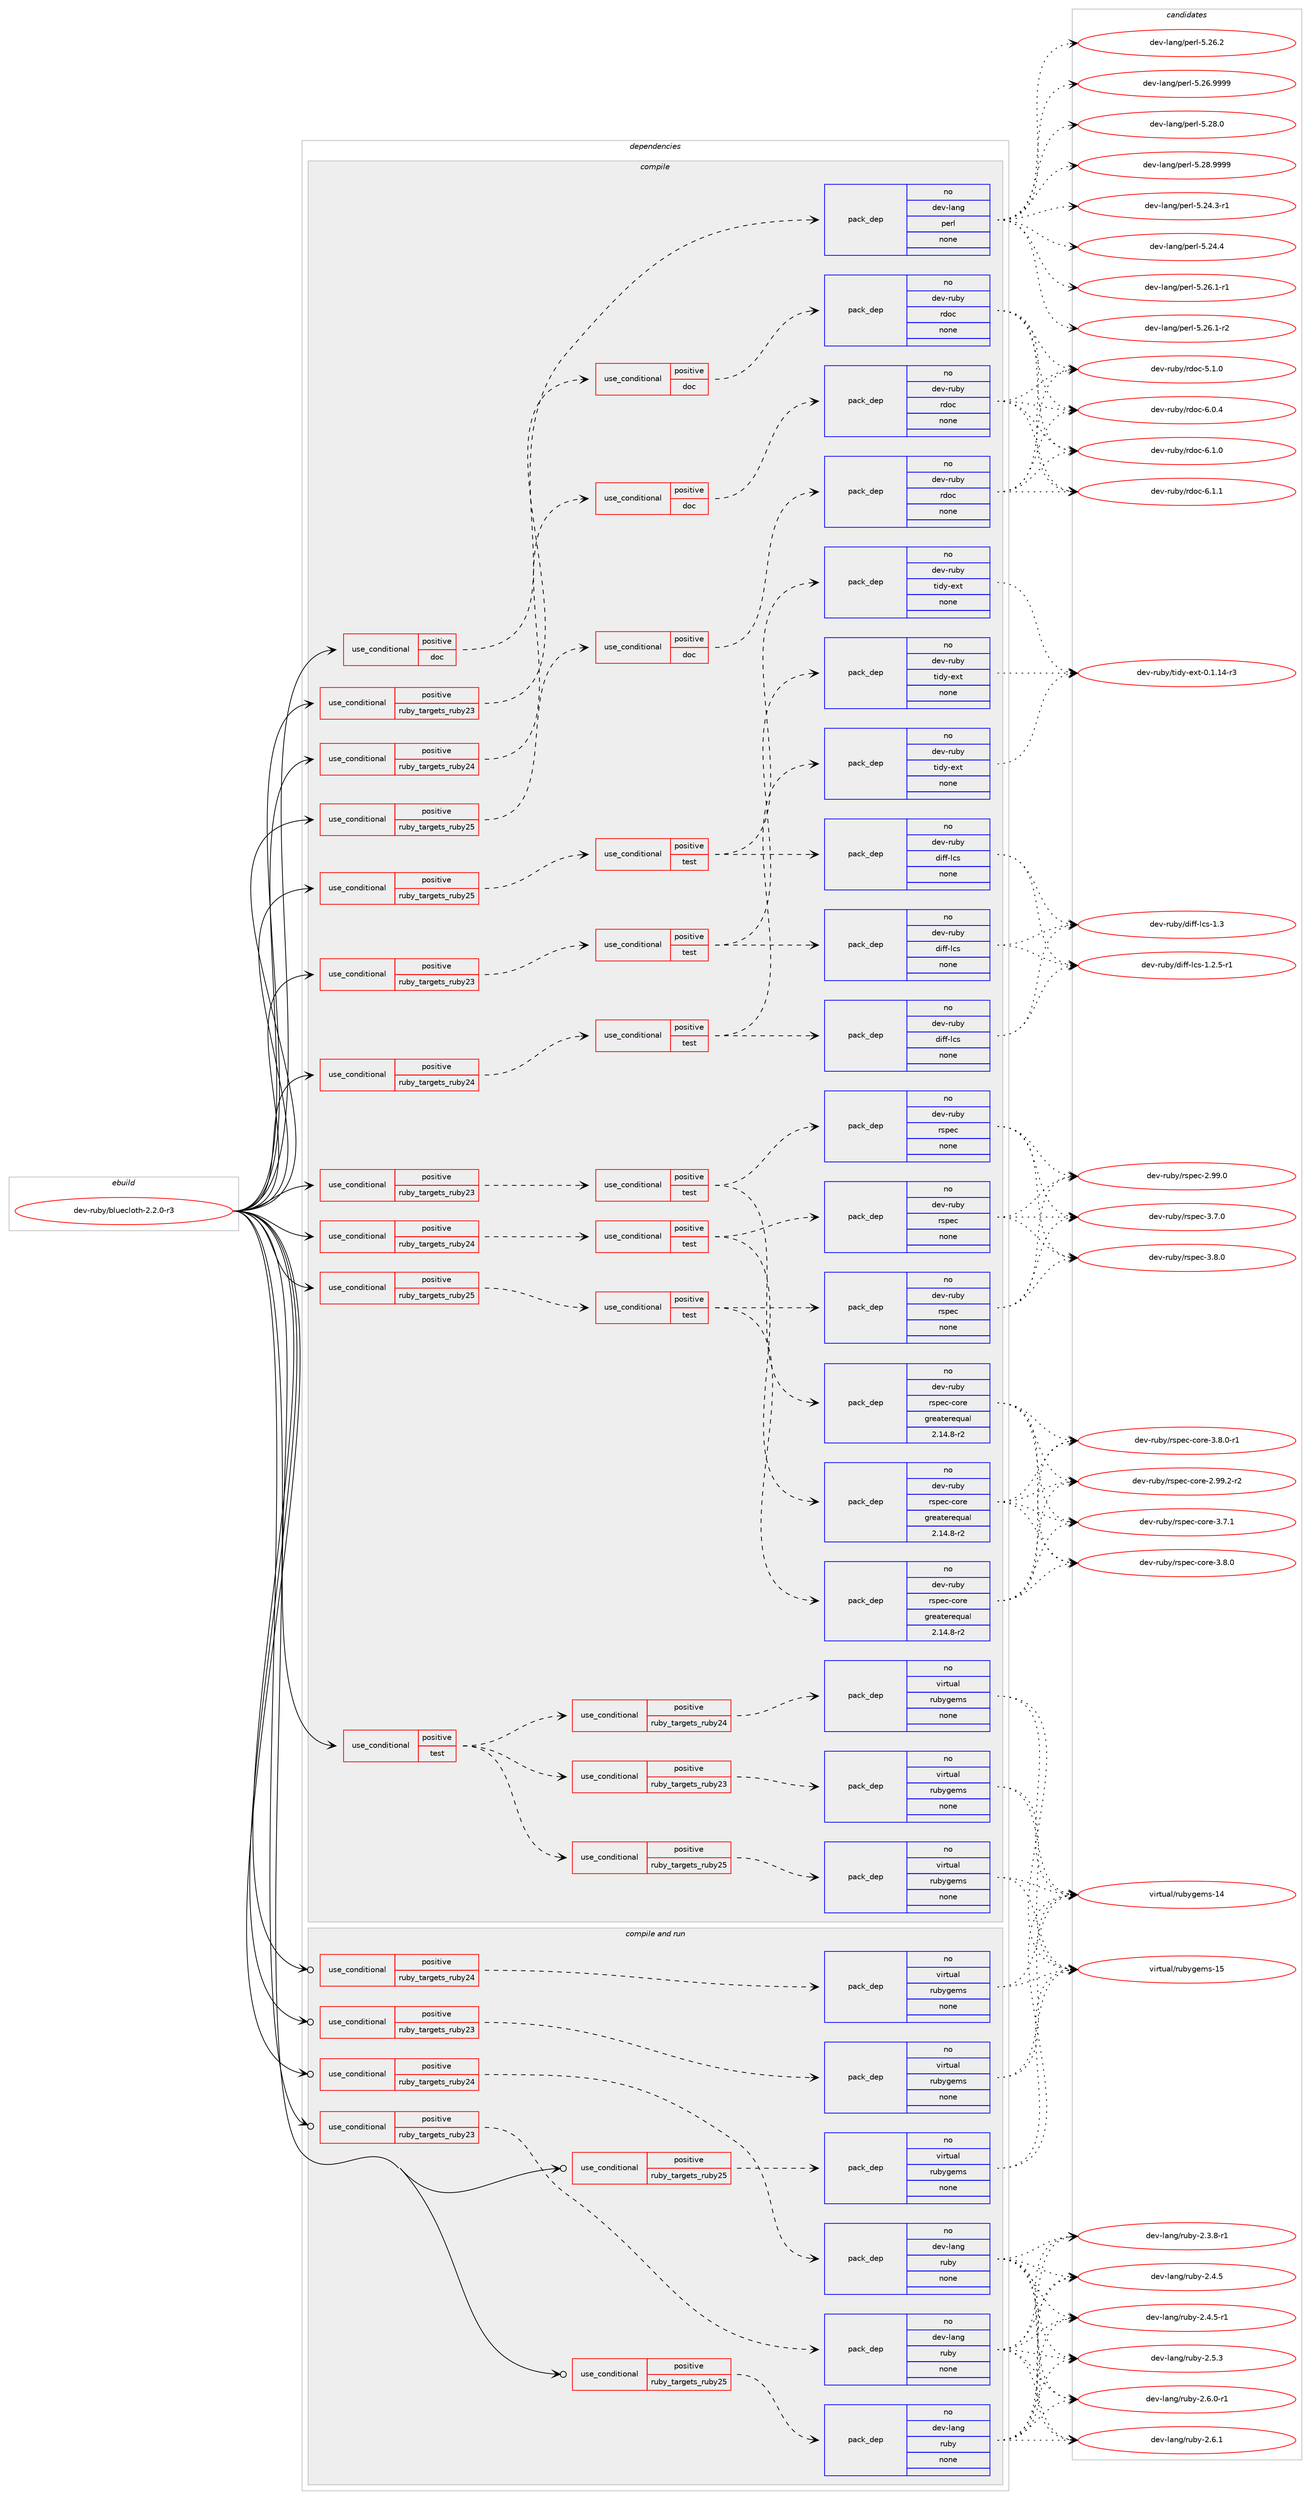 digraph prolog {

# *************
# Graph options
# *************

newrank=true;
concentrate=true;
compound=true;
graph [rankdir=LR,fontname=Helvetica,fontsize=10,ranksep=1.5];#, ranksep=2.5, nodesep=0.2];
edge  [arrowhead=vee];
node  [fontname=Helvetica,fontsize=10];

# **********
# The ebuild
# **********

subgraph cluster_leftcol {
color=gray;
rank=same;
label=<<i>ebuild</i>>;
id [label="dev-ruby/bluecloth-2.2.0-r3", color=red, width=4, href="../dev-ruby/bluecloth-2.2.0-r3.svg"];
}

# ****************
# The dependencies
# ****************

subgraph cluster_midcol {
color=gray;
label=<<i>dependencies</i>>;
subgraph cluster_compile {
fillcolor="#eeeeee";
style=filled;
label=<<i>compile</i>>;
subgraph cond395049 {
dependency1484115 [label=<<TABLE BORDER="0" CELLBORDER="1" CELLSPACING="0" CELLPADDING="4"><TR><TD ROWSPAN="3" CELLPADDING="10">use_conditional</TD></TR><TR><TD>positive</TD></TR><TR><TD>doc</TD></TR></TABLE>>, shape=none, color=red];
subgraph pack1065634 {
dependency1484116 [label=<<TABLE BORDER="0" CELLBORDER="1" CELLSPACING="0" CELLPADDING="4" WIDTH="220"><TR><TD ROWSPAN="6" CELLPADDING="30">pack_dep</TD></TR><TR><TD WIDTH="110">no</TD></TR><TR><TD>dev-lang</TD></TR><TR><TD>perl</TD></TR><TR><TD>none</TD></TR><TR><TD></TD></TR></TABLE>>, shape=none, color=blue];
}
dependency1484115:e -> dependency1484116:w [weight=20,style="dashed",arrowhead="vee"];
}
id:e -> dependency1484115:w [weight=20,style="solid",arrowhead="vee"];
subgraph cond395050 {
dependency1484117 [label=<<TABLE BORDER="0" CELLBORDER="1" CELLSPACING="0" CELLPADDING="4"><TR><TD ROWSPAN="3" CELLPADDING="10">use_conditional</TD></TR><TR><TD>positive</TD></TR><TR><TD>ruby_targets_ruby23</TD></TR></TABLE>>, shape=none, color=red];
subgraph cond395051 {
dependency1484118 [label=<<TABLE BORDER="0" CELLBORDER="1" CELLSPACING="0" CELLPADDING="4"><TR><TD ROWSPAN="3" CELLPADDING="10">use_conditional</TD></TR><TR><TD>positive</TD></TR><TR><TD>doc</TD></TR></TABLE>>, shape=none, color=red];
subgraph pack1065635 {
dependency1484119 [label=<<TABLE BORDER="0" CELLBORDER="1" CELLSPACING="0" CELLPADDING="4" WIDTH="220"><TR><TD ROWSPAN="6" CELLPADDING="30">pack_dep</TD></TR><TR><TD WIDTH="110">no</TD></TR><TR><TD>dev-ruby</TD></TR><TR><TD>rdoc</TD></TR><TR><TD>none</TD></TR><TR><TD></TD></TR></TABLE>>, shape=none, color=blue];
}
dependency1484118:e -> dependency1484119:w [weight=20,style="dashed",arrowhead="vee"];
}
dependency1484117:e -> dependency1484118:w [weight=20,style="dashed",arrowhead="vee"];
}
id:e -> dependency1484117:w [weight=20,style="solid",arrowhead="vee"];
subgraph cond395052 {
dependency1484120 [label=<<TABLE BORDER="0" CELLBORDER="1" CELLSPACING="0" CELLPADDING="4"><TR><TD ROWSPAN="3" CELLPADDING="10">use_conditional</TD></TR><TR><TD>positive</TD></TR><TR><TD>ruby_targets_ruby23</TD></TR></TABLE>>, shape=none, color=red];
subgraph cond395053 {
dependency1484121 [label=<<TABLE BORDER="0" CELLBORDER="1" CELLSPACING="0" CELLPADDING="4"><TR><TD ROWSPAN="3" CELLPADDING="10">use_conditional</TD></TR><TR><TD>positive</TD></TR><TR><TD>test</TD></TR></TABLE>>, shape=none, color=red];
subgraph pack1065636 {
dependency1484122 [label=<<TABLE BORDER="0" CELLBORDER="1" CELLSPACING="0" CELLPADDING="4" WIDTH="220"><TR><TD ROWSPAN="6" CELLPADDING="30">pack_dep</TD></TR><TR><TD WIDTH="110">no</TD></TR><TR><TD>dev-ruby</TD></TR><TR><TD>diff-lcs</TD></TR><TR><TD>none</TD></TR><TR><TD></TD></TR></TABLE>>, shape=none, color=blue];
}
dependency1484121:e -> dependency1484122:w [weight=20,style="dashed",arrowhead="vee"];
subgraph pack1065637 {
dependency1484123 [label=<<TABLE BORDER="0" CELLBORDER="1" CELLSPACING="0" CELLPADDING="4" WIDTH="220"><TR><TD ROWSPAN="6" CELLPADDING="30">pack_dep</TD></TR><TR><TD WIDTH="110">no</TD></TR><TR><TD>dev-ruby</TD></TR><TR><TD>tidy-ext</TD></TR><TR><TD>none</TD></TR><TR><TD></TD></TR></TABLE>>, shape=none, color=blue];
}
dependency1484121:e -> dependency1484123:w [weight=20,style="dashed",arrowhead="vee"];
}
dependency1484120:e -> dependency1484121:w [weight=20,style="dashed",arrowhead="vee"];
}
id:e -> dependency1484120:w [weight=20,style="solid",arrowhead="vee"];
subgraph cond395054 {
dependency1484124 [label=<<TABLE BORDER="0" CELLBORDER="1" CELLSPACING="0" CELLPADDING="4"><TR><TD ROWSPAN="3" CELLPADDING="10">use_conditional</TD></TR><TR><TD>positive</TD></TR><TR><TD>ruby_targets_ruby23</TD></TR></TABLE>>, shape=none, color=red];
subgraph cond395055 {
dependency1484125 [label=<<TABLE BORDER="0" CELLBORDER="1" CELLSPACING="0" CELLPADDING="4"><TR><TD ROWSPAN="3" CELLPADDING="10">use_conditional</TD></TR><TR><TD>positive</TD></TR><TR><TD>test</TD></TR></TABLE>>, shape=none, color=red];
subgraph pack1065638 {
dependency1484126 [label=<<TABLE BORDER="0" CELLBORDER="1" CELLSPACING="0" CELLPADDING="4" WIDTH="220"><TR><TD ROWSPAN="6" CELLPADDING="30">pack_dep</TD></TR><TR><TD WIDTH="110">no</TD></TR><TR><TD>dev-ruby</TD></TR><TR><TD>rspec</TD></TR><TR><TD>none</TD></TR><TR><TD></TD></TR></TABLE>>, shape=none, color=blue];
}
dependency1484125:e -> dependency1484126:w [weight=20,style="dashed",arrowhead="vee"];
subgraph pack1065639 {
dependency1484127 [label=<<TABLE BORDER="0" CELLBORDER="1" CELLSPACING="0" CELLPADDING="4" WIDTH="220"><TR><TD ROWSPAN="6" CELLPADDING="30">pack_dep</TD></TR><TR><TD WIDTH="110">no</TD></TR><TR><TD>dev-ruby</TD></TR><TR><TD>rspec-core</TD></TR><TR><TD>greaterequal</TD></TR><TR><TD>2.14.8-r2</TD></TR></TABLE>>, shape=none, color=blue];
}
dependency1484125:e -> dependency1484127:w [weight=20,style="dashed",arrowhead="vee"];
}
dependency1484124:e -> dependency1484125:w [weight=20,style="dashed",arrowhead="vee"];
}
id:e -> dependency1484124:w [weight=20,style="solid",arrowhead="vee"];
subgraph cond395056 {
dependency1484128 [label=<<TABLE BORDER="0" CELLBORDER="1" CELLSPACING="0" CELLPADDING="4"><TR><TD ROWSPAN="3" CELLPADDING="10">use_conditional</TD></TR><TR><TD>positive</TD></TR><TR><TD>ruby_targets_ruby24</TD></TR></TABLE>>, shape=none, color=red];
subgraph cond395057 {
dependency1484129 [label=<<TABLE BORDER="0" CELLBORDER="1" CELLSPACING="0" CELLPADDING="4"><TR><TD ROWSPAN="3" CELLPADDING="10">use_conditional</TD></TR><TR><TD>positive</TD></TR><TR><TD>doc</TD></TR></TABLE>>, shape=none, color=red];
subgraph pack1065640 {
dependency1484130 [label=<<TABLE BORDER="0" CELLBORDER="1" CELLSPACING="0" CELLPADDING="4" WIDTH="220"><TR><TD ROWSPAN="6" CELLPADDING="30">pack_dep</TD></TR><TR><TD WIDTH="110">no</TD></TR><TR><TD>dev-ruby</TD></TR><TR><TD>rdoc</TD></TR><TR><TD>none</TD></TR><TR><TD></TD></TR></TABLE>>, shape=none, color=blue];
}
dependency1484129:e -> dependency1484130:w [weight=20,style="dashed",arrowhead="vee"];
}
dependency1484128:e -> dependency1484129:w [weight=20,style="dashed",arrowhead="vee"];
}
id:e -> dependency1484128:w [weight=20,style="solid",arrowhead="vee"];
subgraph cond395058 {
dependency1484131 [label=<<TABLE BORDER="0" CELLBORDER="1" CELLSPACING="0" CELLPADDING="4"><TR><TD ROWSPAN="3" CELLPADDING="10">use_conditional</TD></TR><TR><TD>positive</TD></TR><TR><TD>ruby_targets_ruby24</TD></TR></TABLE>>, shape=none, color=red];
subgraph cond395059 {
dependency1484132 [label=<<TABLE BORDER="0" CELLBORDER="1" CELLSPACING="0" CELLPADDING="4"><TR><TD ROWSPAN="3" CELLPADDING="10">use_conditional</TD></TR><TR><TD>positive</TD></TR><TR><TD>test</TD></TR></TABLE>>, shape=none, color=red];
subgraph pack1065641 {
dependency1484133 [label=<<TABLE BORDER="0" CELLBORDER="1" CELLSPACING="0" CELLPADDING="4" WIDTH="220"><TR><TD ROWSPAN="6" CELLPADDING="30">pack_dep</TD></TR><TR><TD WIDTH="110">no</TD></TR><TR><TD>dev-ruby</TD></TR><TR><TD>diff-lcs</TD></TR><TR><TD>none</TD></TR><TR><TD></TD></TR></TABLE>>, shape=none, color=blue];
}
dependency1484132:e -> dependency1484133:w [weight=20,style="dashed",arrowhead="vee"];
subgraph pack1065642 {
dependency1484134 [label=<<TABLE BORDER="0" CELLBORDER="1" CELLSPACING="0" CELLPADDING="4" WIDTH="220"><TR><TD ROWSPAN="6" CELLPADDING="30">pack_dep</TD></TR><TR><TD WIDTH="110">no</TD></TR><TR><TD>dev-ruby</TD></TR><TR><TD>tidy-ext</TD></TR><TR><TD>none</TD></TR><TR><TD></TD></TR></TABLE>>, shape=none, color=blue];
}
dependency1484132:e -> dependency1484134:w [weight=20,style="dashed",arrowhead="vee"];
}
dependency1484131:e -> dependency1484132:w [weight=20,style="dashed",arrowhead="vee"];
}
id:e -> dependency1484131:w [weight=20,style="solid",arrowhead="vee"];
subgraph cond395060 {
dependency1484135 [label=<<TABLE BORDER="0" CELLBORDER="1" CELLSPACING="0" CELLPADDING="4"><TR><TD ROWSPAN="3" CELLPADDING="10">use_conditional</TD></TR><TR><TD>positive</TD></TR><TR><TD>ruby_targets_ruby24</TD></TR></TABLE>>, shape=none, color=red];
subgraph cond395061 {
dependency1484136 [label=<<TABLE BORDER="0" CELLBORDER="1" CELLSPACING="0" CELLPADDING="4"><TR><TD ROWSPAN="3" CELLPADDING="10">use_conditional</TD></TR><TR><TD>positive</TD></TR><TR><TD>test</TD></TR></TABLE>>, shape=none, color=red];
subgraph pack1065643 {
dependency1484137 [label=<<TABLE BORDER="0" CELLBORDER="1" CELLSPACING="0" CELLPADDING="4" WIDTH="220"><TR><TD ROWSPAN="6" CELLPADDING="30">pack_dep</TD></TR><TR><TD WIDTH="110">no</TD></TR><TR><TD>dev-ruby</TD></TR><TR><TD>rspec</TD></TR><TR><TD>none</TD></TR><TR><TD></TD></TR></TABLE>>, shape=none, color=blue];
}
dependency1484136:e -> dependency1484137:w [weight=20,style="dashed",arrowhead="vee"];
subgraph pack1065644 {
dependency1484138 [label=<<TABLE BORDER="0" CELLBORDER="1" CELLSPACING="0" CELLPADDING="4" WIDTH="220"><TR><TD ROWSPAN="6" CELLPADDING="30">pack_dep</TD></TR><TR><TD WIDTH="110">no</TD></TR><TR><TD>dev-ruby</TD></TR><TR><TD>rspec-core</TD></TR><TR><TD>greaterequal</TD></TR><TR><TD>2.14.8-r2</TD></TR></TABLE>>, shape=none, color=blue];
}
dependency1484136:e -> dependency1484138:w [weight=20,style="dashed",arrowhead="vee"];
}
dependency1484135:e -> dependency1484136:w [weight=20,style="dashed",arrowhead="vee"];
}
id:e -> dependency1484135:w [weight=20,style="solid",arrowhead="vee"];
subgraph cond395062 {
dependency1484139 [label=<<TABLE BORDER="0" CELLBORDER="1" CELLSPACING="0" CELLPADDING="4"><TR><TD ROWSPAN="3" CELLPADDING="10">use_conditional</TD></TR><TR><TD>positive</TD></TR><TR><TD>ruby_targets_ruby25</TD></TR></TABLE>>, shape=none, color=red];
subgraph cond395063 {
dependency1484140 [label=<<TABLE BORDER="0" CELLBORDER="1" CELLSPACING="0" CELLPADDING="4"><TR><TD ROWSPAN="3" CELLPADDING="10">use_conditional</TD></TR><TR><TD>positive</TD></TR><TR><TD>doc</TD></TR></TABLE>>, shape=none, color=red];
subgraph pack1065645 {
dependency1484141 [label=<<TABLE BORDER="0" CELLBORDER="1" CELLSPACING="0" CELLPADDING="4" WIDTH="220"><TR><TD ROWSPAN="6" CELLPADDING="30">pack_dep</TD></TR><TR><TD WIDTH="110">no</TD></TR><TR><TD>dev-ruby</TD></TR><TR><TD>rdoc</TD></TR><TR><TD>none</TD></TR><TR><TD></TD></TR></TABLE>>, shape=none, color=blue];
}
dependency1484140:e -> dependency1484141:w [weight=20,style="dashed",arrowhead="vee"];
}
dependency1484139:e -> dependency1484140:w [weight=20,style="dashed",arrowhead="vee"];
}
id:e -> dependency1484139:w [weight=20,style="solid",arrowhead="vee"];
subgraph cond395064 {
dependency1484142 [label=<<TABLE BORDER="0" CELLBORDER="1" CELLSPACING="0" CELLPADDING="4"><TR><TD ROWSPAN="3" CELLPADDING="10">use_conditional</TD></TR><TR><TD>positive</TD></TR><TR><TD>ruby_targets_ruby25</TD></TR></TABLE>>, shape=none, color=red];
subgraph cond395065 {
dependency1484143 [label=<<TABLE BORDER="0" CELLBORDER="1" CELLSPACING="0" CELLPADDING="4"><TR><TD ROWSPAN="3" CELLPADDING="10">use_conditional</TD></TR><TR><TD>positive</TD></TR><TR><TD>test</TD></TR></TABLE>>, shape=none, color=red];
subgraph pack1065646 {
dependency1484144 [label=<<TABLE BORDER="0" CELLBORDER="1" CELLSPACING="0" CELLPADDING="4" WIDTH="220"><TR><TD ROWSPAN="6" CELLPADDING="30">pack_dep</TD></TR><TR><TD WIDTH="110">no</TD></TR><TR><TD>dev-ruby</TD></TR><TR><TD>diff-lcs</TD></TR><TR><TD>none</TD></TR><TR><TD></TD></TR></TABLE>>, shape=none, color=blue];
}
dependency1484143:e -> dependency1484144:w [weight=20,style="dashed",arrowhead="vee"];
subgraph pack1065647 {
dependency1484145 [label=<<TABLE BORDER="0" CELLBORDER="1" CELLSPACING="0" CELLPADDING="4" WIDTH="220"><TR><TD ROWSPAN="6" CELLPADDING="30">pack_dep</TD></TR><TR><TD WIDTH="110">no</TD></TR><TR><TD>dev-ruby</TD></TR><TR><TD>tidy-ext</TD></TR><TR><TD>none</TD></TR><TR><TD></TD></TR></TABLE>>, shape=none, color=blue];
}
dependency1484143:e -> dependency1484145:w [weight=20,style="dashed",arrowhead="vee"];
}
dependency1484142:e -> dependency1484143:w [weight=20,style="dashed",arrowhead="vee"];
}
id:e -> dependency1484142:w [weight=20,style="solid",arrowhead="vee"];
subgraph cond395066 {
dependency1484146 [label=<<TABLE BORDER="0" CELLBORDER="1" CELLSPACING="0" CELLPADDING="4"><TR><TD ROWSPAN="3" CELLPADDING="10">use_conditional</TD></TR><TR><TD>positive</TD></TR><TR><TD>ruby_targets_ruby25</TD></TR></TABLE>>, shape=none, color=red];
subgraph cond395067 {
dependency1484147 [label=<<TABLE BORDER="0" CELLBORDER="1" CELLSPACING="0" CELLPADDING="4"><TR><TD ROWSPAN="3" CELLPADDING="10">use_conditional</TD></TR><TR><TD>positive</TD></TR><TR><TD>test</TD></TR></TABLE>>, shape=none, color=red];
subgraph pack1065648 {
dependency1484148 [label=<<TABLE BORDER="0" CELLBORDER="1" CELLSPACING="0" CELLPADDING="4" WIDTH="220"><TR><TD ROWSPAN="6" CELLPADDING="30">pack_dep</TD></TR><TR><TD WIDTH="110">no</TD></TR><TR><TD>dev-ruby</TD></TR><TR><TD>rspec</TD></TR><TR><TD>none</TD></TR><TR><TD></TD></TR></TABLE>>, shape=none, color=blue];
}
dependency1484147:e -> dependency1484148:w [weight=20,style="dashed",arrowhead="vee"];
subgraph pack1065649 {
dependency1484149 [label=<<TABLE BORDER="0" CELLBORDER="1" CELLSPACING="0" CELLPADDING="4" WIDTH="220"><TR><TD ROWSPAN="6" CELLPADDING="30">pack_dep</TD></TR><TR><TD WIDTH="110">no</TD></TR><TR><TD>dev-ruby</TD></TR><TR><TD>rspec-core</TD></TR><TR><TD>greaterequal</TD></TR><TR><TD>2.14.8-r2</TD></TR></TABLE>>, shape=none, color=blue];
}
dependency1484147:e -> dependency1484149:w [weight=20,style="dashed",arrowhead="vee"];
}
dependency1484146:e -> dependency1484147:w [weight=20,style="dashed",arrowhead="vee"];
}
id:e -> dependency1484146:w [weight=20,style="solid",arrowhead="vee"];
subgraph cond395068 {
dependency1484150 [label=<<TABLE BORDER="0" CELLBORDER="1" CELLSPACING="0" CELLPADDING="4"><TR><TD ROWSPAN="3" CELLPADDING="10">use_conditional</TD></TR><TR><TD>positive</TD></TR><TR><TD>test</TD></TR></TABLE>>, shape=none, color=red];
subgraph cond395069 {
dependency1484151 [label=<<TABLE BORDER="0" CELLBORDER="1" CELLSPACING="0" CELLPADDING="4"><TR><TD ROWSPAN="3" CELLPADDING="10">use_conditional</TD></TR><TR><TD>positive</TD></TR><TR><TD>ruby_targets_ruby23</TD></TR></TABLE>>, shape=none, color=red];
subgraph pack1065650 {
dependency1484152 [label=<<TABLE BORDER="0" CELLBORDER="1" CELLSPACING="0" CELLPADDING="4" WIDTH="220"><TR><TD ROWSPAN="6" CELLPADDING="30">pack_dep</TD></TR><TR><TD WIDTH="110">no</TD></TR><TR><TD>virtual</TD></TR><TR><TD>rubygems</TD></TR><TR><TD>none</TD></TR><TR><TD></TD></TR></TABLE>>, shape=none, color=blue];
}
dependency1484151:e -> dependency1484152:w [weight=20,style="dashed",arrowhead="vee"];
}
dependency1484150:e -> dependency1484151:w [weight=20,style="dashed",arrowhead="vee"];
subgraph cond395070 {
dependency1484153 [label=<<TABLE BORDER="0" CELLBORDER="1" CELLSPACING="0" CELLPADDING="4"><TR><TD ROWSPAN="3" CELLPADDING="10">use_conditional</TD></TR><TR><TD>positive</TD></TR><TR><TD>ruby_targets_ruby24</TD></TR></TABLE>>, shape=none, color=red];
subgraph pack1065651 {
dependency1484154 [label=<<TABLE BORDER="0" CELLBORDER="1" CELLSPACING="0" CELLPADDING="4" WIDTH="220"><TR><TD ROWSPAN="6" CELLPADDING="30">pack_dep</TD></TR><TR><TD WIDTH="110">no</TD></TR><TR><TD>virtual</TD></TR><TR><TD>rubygems</TD></TR><TR><TD>none</TD></TR><TR><TD></TD></TR></TABLE>>, shape=none, color=blue];
}
dependency1484153:e -> dependency1484154:w [weight=20,style="dashed",arrowhead="vee"];
}
dependency1484150:e -> dependency1484153:w [weight=20,style="dashed",arrowhead="vee"];
subgraph cond395071 {
dependency1484155 [label=<<TABLE BORDER="0" CELLBORDER="1" CELLSPACING="0" CELLPADDING="4"><TR><TD ROWSPAN="3" CELLPADDING="10">use_conditional</TD></TR><TR><TD>positive</TD></TR><TR><TD>ruby_targets_ruby25</TD></TR></TABLE>>, shape=none, color=red];
subgraph pack1065652 {
dependency1484156 [label=<<TABLE BORDER="0" CELLBORDER="1" CELLSPACING="0" CELLPADDING="4" WIDTH="220"><TR><TD ROWSPAN="6" CELLPADDING="30">pack_dep</TD></TR><TR><TD WIDTH="110">no</TD></TR><TR><TD>virtual</TD></TR><TR><TD>rubygems</TD></TR><TR><TD>none</TD></TR><TR><TD></TD></TR></TABLE>>, shape=none, color=blue];
}
dependency1484155:e -> dependency1484156:w [weight=20,style="dashed",arrowhead="vee"];
}
dependency1484150:e -> dependency1484155:w [weight=20,style="dashed",arrowhead="vee"];
}
id:e -> dependency1484150:w [weight=20,style="solid",arrowhead="vee"];
}
subgraph cluster_compileandrun {
fillcolor="#eeeeee";
style=filled;
label=<<i>compile and run</i>>;
subgraph cond395072 {
dependency1484157 [label=<<TABLE BORDER="0" CELLBORDER="1" CELLSPACING="0" CELLPADDING="4"><TR><TD ROWSPAN="3" CELLPADDING="10">use_conditional</TD></TR><TR><TD>positive</TD></TR><TR><TD>ruby_targets_ruby23</TD></TR></TABLE>>, shape=none, color=red];
subgraph pack1065653 {
dependency1484158 [label=<<TABLE BORDER="0" CELLBORDER="1" CELLSPACING="0" CELLPADDING="4" WIDTH="220"><TR><TD ROWSPAN="6" CELLPADDING="30">pack_dep</TD></TR><TR><TD WIDTH="110">no</TD></TR><TR><TD>dev-lang</TD></TR><TR><TD>ruby</TD></TR><TR><TD>none</TD></TR><TR><TD></TD></TR></TABLE>>, shape=none, color=blue];
}
dependency1484157:e -> dependency1484158:w [weight=20,style="dashed",arrowhead="vee"];
}
id:e -> dependency1484157:w [weight=20,style="solid",arrowhead="odotvee"];
subgraph cond395073 {
dependency1484159 [label=<<TABLE BORDER="0" CELLBORDER="1" CELLSPACING="0" CELLPADDING="4"><TR><TD ROWSPAN="3" CELLPADDING="10">use_conditional</TD></TR><TR><TD>positive</TD></TR><TR><TD>ruby_targets_ruby23</TD></TR></TABLE>>, shape=none, color=red];
subgraph pack1065654 {
dependency1484160 [label=<<TABLE BORDER="0" CELLBORDER="1" CELLSPACING="0" CELLPADDING="4" WIDTH="220"><TR><TD ROWSPAN="6" CELLPADDING="30">pack_dep</TD></TR><TR><TD WIDTH="110">no</TD></TR><TR><TD>virtual</TD></TR><TR><TD>rubygems</TD></TR><TR><TD>none</TD></TR><TR><TD></TD></TR></TABLE>>, shape=none, color=blue];
}
dependency1484159:e -> dependency1484160:w [weight=20,style="dashed",arrowhead="vee"];
}
id:e -> dependency1484159:w [weight=20,style="solid",arrowhead="odotvee"];
subgraph cond395074 {
dependency1484161 [label=<<TABLE BORDER="0" CELLBORDER="1" CELLSPACING="0" CELLPADDING="4"><TR><TD ROWSPAN="3" CELLPADDING="10">use_conditional</TD></TR><TR><TD>positive</TD></TR><TR><TD>ruby_targets_ruby24</TD></TR></TABLE>>, shape=none, color=red];
subgraph pack1065655 {
dependency1484162 [label=<<TABLE BORDER="0" CELLBORDER="1" CELLSPACING="0" CELLPADDING="4" WIDTH="220"><TR><TD ROWSPAN="6" CELLPADDING="30">pack_dep</TD></TR><TR><TD WIDTH="110">no</TD></TR><TR><TD>dev-lang</TD></TR><TR><TD>ruby</TD></TR><TR><TD>none</TD></TR><TR><TD></TD></TR></TABLE>>, shape=none, color=blue];
}
dependency1484161:e -> dependency1484162:w [weight=20,style="dashed",arrowhead="vee"];
}
id:e -> dependency1484161:w [weight=20,style="solid",arrowhead="odotvee"];
subgraph cond395075 {
dependency1484163 [label=<<TABLE BORDER="0" CELLBORDER="1" CELLSPACING="0" CELLPADDING="4"><TR><TD ROWSPAN="3" CELLPADDING="10">use_conditional</TD></TR><TR><TD>positive</TD></TR><TR><TD>ruby_targets_ruby24</TD></TR></TABLE>>, shape=none, color=red];
subgraph pack1065656 {
dependency1484164 [label=<<TABLE BORDER="0" CELLBORDER="1" CELLSPACING="0" CELLPADDING="4" WIDTH="220"><TR><TD ROWSPAN="6" CELLPADDING="30">pack_dep</TD></TR><TR><TD WIDTH="110">no</TD></TR><TR><TD>virtual</TD></TR><TR><TD>rubygems</TD></TR><TR><TD>none</TD></TR><TR><TD></TD></TR></TABLE>>, shape=none, color=blue];
}
dependency1484163:e -> dependency1484164:w [weight=20,style="dashed",arrowhead="vee"];
}
id:e -> dependency1484163:w [weight=20,style="solid",arrowhead="odotvee"];
subgraph cond395076 {
dependency1484165 [label=<<TABLE BORDER="0" CELLBORDER="1" CELLSPACING="0" CELLPADDING="4"><TR><TD ROWSPAN="3" CELLPADDING="10">use_conditional</TD></TR><TR><TD>positive</TD></TR><TR><TD>ruby_targets_ruby25</TD></TR></TABLE>>, shape=none, color=red];
subgraph pack1065657 {
dependency1484166 [label=<<TABLE BORDER="0" CELLBORDER="1" CELLSPACING="0" CELLPADDING="4" WIDTH="220"><TR><TD ROWSPAN="6" CELLPADDING="30">pack_dep</TD></TR><TR><TD WIDTH="110">no</TD></TR><TR><TD>dev-lang</TD></TR><TR><TD>ruby</TD></TR><TR><TD>none</TD></TR><TR><TD></TD></TR></TABLE>>, shape=none, color=blue];
}
dependency1484165:e -> dependency1484166:w [weight=20,style="dashed",arrowhead="vee"];
}
id:e -> dependency1484165:w [weight=20,style="solid",arrowhead="odotvee"];
subgraph cond395077 {
dependency1484167 [label=<<TABLE BORDER="0" CELLBORDER="1" CELLSPACING="0" CELLPADDING="4"><TR><TD ROWSPAN="3" CELLPADDING="10">use_conditional</TD></TR><TR><TD>positive</TD></TR><TR><TD>ruby_targets_ruby25</TD></TR></TABLE>>, shape=none, color=red];
subgraph pack1065658 {
dependency1484168 [label=<<TABLE BORDER="0" CELLBORDER="1" CELLSPACING="0" CELLPADDING="4" WIDTH="220"><TR><TD ROWSPAN="6" CELLPADDING="30">pack_dep</TD></TR><TR><TD WIDTH="110">no</TD></TR><TR><TD>virtual</TD></TR><TR><TD>rubygems</TD></TR><TR><TD>none</TD></TR><TR><TD></TD></TR></TABLE>>, shape=none, color=blue];
}
dependency1484167:e -> dependency1484168:w [weight=20,style="dashed",arrowhead="vee"];
}
id:e -> dependency1484167:w [weight=20,style="solid",arrowhead="odotvee"];
}
subgraph cluster_run {
fillcolor="#eeeeee";
style=filled;
label=<<i>run</i>>;
}
}

# **************
# The candidates
# **************

subgraph cluster_choices {
rank=same;
color=gray;
label=<<i>candidates</i>>;

subgraph choice1065634 {
color=black;
nodesep=1;
choice100101118451089711010347112101114108455346505246514511449 [label="dev-lang/perl-5.24.3-r1", color=red, width=4,href="../dev-lang/perl-5.24.3-r1.svg"];
choice10010111845108971101034711210111410845534650524652 [label="dev-lang/perl-5.24.4", color=red, width=4,href="../dev-lang/perl-5.24.4.svg"];
choice100101118451089711010347112101114108455346505446494511449 [label="dev-lang/perl-5.26.1-r1", color=red, width=4,href="../dev-lang/perl-5.26.1-r1.svg"];
choice100101118451089711010347112101114108455346505446494511450 [label="dev-lang/perl-5.26.1-r2", color=red, width=4,href="../dev-lang/perl-5.26.1-r2.svg"];
choice10010111845108971101034711210111410845534650544650 [label="dev-lang/perl-5.26.2", color=red, width=4,href="../dev-lang/perl-5.26.2.svg"];
choice10010111845108971101034711210111410845534650544657575757 [label="dev-lang/perl-5.26.9999", color=red, width=4,href="../dev-lang/perl-5.26.9999.svg"];
choice10010111845108971101034711210111410845534650564648 [label="dev-lang/perl-5.28.0", color=red, width=4,href="../dev-lang/perl-5.28.0.svg"];
choice10010111845108971101034711210111410845534650564657575757 [label="dev-lang/perl-5.28.9999", color=red, width=4,href="../dev-lang/perl-5.28.9999.svg"];
dependency1484116:e -> choice100101118451089711010347112101114108455346505246514511449:w [style=dotted,weight="100"];
dependency1484116:e -> choice10010111845108971101034711210111410845534650524652:w [style=dotted,weight="100"];
dependency1484116:e -> choice100101118451089711010347112101114108455346505446494511449:w [style=dotted,weight="100"];
dependency1484116:e -> choice100101118451089711010347112101114108455346505446494511450:w [style=dotted,weight="100"];
dependency1484116:e -> choice10010111845108971101034711210111410845534650544650:w [style=dotted,weight="100"];
dependency1484116:e -> choice10010111845108971101034711210111410845534650544657575757:w [style=dotted,weight="100"];
dependency1484116:e -> choice10010111845108971101034711210111410845534650564648:w [style=dotted,weight="100"];
dependency1484116:e -> choice10010111845108971101034711210111410845534650564657575757:w [style=dotted,weight="100"];
}
subgraph choice1065635 {
color=black;
nodesep=1;
choice10010111845114117981214711410011199455346494648 [label="dev-ruby/rdoc-5.1.0", color=red, width=4,href="../dev-ruby/rdoc-5.1.0.svg"];
choice10010111845114117981214711410011199455446484652 [label="dev-ruby/rdoc-6.0.4", color=red, width=4,href="../dev-ruby/rdoc-6.0.4.svg"];
choice10010111845114117981214711410011199455446494648 [label="dev-ruby/rdoc-6.1.0", color=red, width=4,href="../dev-ruby/rdoc-6.1.0.svg"];
choice10010111845114117981214711410011199455446494649 [label="dev-ruby/rdoc-6.1.1", color=red, width=4,href="../dev-ruby/rdoc-6.1.1.svg"];
dependency1484119:e -> choice10010111845114117981214711410011199455346494648:w [style=dotted,weight="100"];
dependency1484119:e -> choice10010111845114117981214711410011199455446484652:w [style=dotted,weight="100"];
dependency1484119:e -> choice10010111845114117981214711410011199455446494648:w [style=dotted,weight="100"];
dependency1484119:e -> choice10010111845114117981214711410011199455446494649:w [style=dotted,weight="100"];
}
subgraph choice1065636 {
color=black;
nodesep=1;
choice10010111845114117981214710010510210245108991154549465046534511449 [label="dev-ruby/diff-lcs-1.2.5-r1", color=red, width=4,href="../dev-ruby/diff-lcs-1.2.5-r1.svg"];
choice100101118451141179812147100105102102451089911545494651 [label="dev-ruby/diff-lcs-1.3", color=red, width=4,href="../dev-ruby/diff-lcs-1.3.svg"];
dependency1484122:e -> choice10010111845114117981214710010510210245108991154549465046534511449:w [style=dotted,weight="100"];
dependency1484122:e -> choice100101118451141179812147100105102102451089911545494651:w [style=dotted,weight="100"];
}
subgraph choice1065637 {
color=black;
nodesep=1;
choice10010111845114117981214711610510012145101120116454846494649524511451 [label="dev-ruby/tidy-ext-0.1.14-r3", color=red, width=4,href="../dev-ruby/tidy-ext-0.1.14-r3.svg"];
dependency1484123:e -> choice10010111845114117981214711610510012145101120116454846494649524511451:w [style=dotted,weight="100"];
}
subgraph choice1065638 {
color=black;
nodesep=1;
choice1001011184511411798121471141151121019945504657574648 [label="dev-ruby/rspec-2.99.0", color=red, width=4,href="../dev-ruby/rspec-2.99.0.svg"];
choice10010111845114117981214711411511210199455146554648 [label="dev-ruby/rspec-3.7.0", color=red, width=4,href="../dev-ruby/rspec-3.7.0.svg"];
choice10010111845114117981214711411511210199455146564648 [label="dev-ruby/rspec-3.8.0", color=red, width=4,href="../dev-ruby/rspec-3.8.0.svg"];
dependency1484126:e -> choice1001011184511411798121471141151121019945504657574648:w [style=dotted,weight="100"];
dependency1484126:e -> choice10010111845114117981214711411511210199455146554648:w [style=dotted,weight="100"];
dependency1484126:e -> choice10010111845114117981214711411511210199455146564648:w [style=dotted,weight="100"];
}
subgraph choice1065639 {
color=black;
nodesep=1;
choice100101118451141179812147114115112101994599111114101455046575746504511450 [label="dev-ruby/rspec-core-2.99.2-r2", color=red, width=4,href="../dev-ruby/rspec-core-2.99.2-r2.svg"];
choice100101118451141179812147114115112101994599111114101455146554649 [label="dev-ruby/rspec-core-3.7.1", color=red, width=4,href="../dev-ruby/rspec-core-3.7.1.svg"];
choice100101118451141179812147114115112101994599111114101455146564648 [label="dev-ruby/rspec-core-3.8.0", color=red, width=4,href="../dev-ruby/rspec-core-3.8.0.svg"];
choice1001011184511411798121471141151121019945991111141014551465646484511449 [label="dev-ruby/rspec-core-3.8.0-r1", color=red, width=4,href="../dev-ruby/rspec-core-3.8.0-r1.svg"];
dependency1484127:e -> choice100101118451141179812147114115112101994599111114101455046575746504511450:w [style=dotted,weight="100"];
dependency1484127:e -> choice100101118451141179812147114115112101994599111114101455146554649:w [style=dotted,weight="100"];
dependency1484127:e -> choice100101118451141179812147114115112101994599111114101455146564648:w [style=dotted,weight="100"];
dependency1484127:e -> choice1001011184511411798121471141151121019945991111141014551465646484511449:w [style=dotted,weight="100"];
}
subgraph choice1065640 {
color=black;
nodesep=1;
choice10010111845114117981214711410011199455346494648 [label="dev-ruby/rdoc-5.1.0", color=red, width=4,href="../dev-ruby/rdoc-5.1.0.svg"];
choice10010111845114117981214711410011199455446484652 [label="dev-ruby/rdoc-6.0.4", color=red, width=4,href="../dev-ruby/rdoc-6.0.4.svg"];
choice10010111845114117981214711410011199455446494648 [label="dev-ruby/rdoc-6.1.0", color=red, width=4,href="../dev-ruby/rdoc-6.1.0.svg"];
choice10010111845114117981214711410011199455446494649 [label="dev-ruby/rdoc-6.1.1", color=red, width=4,href="../dev-ruby/rdoc-6.1.1.svg"];
dependency1484130:e -> choice10010111845114117981214711410011199455346494648:w [style=dotted,weight="100"];
dependency1484130:e -> choice10010111845114117981214711410011199455446484652:w [style=dotted,weight="100"];
dependency1484130:e -> choice10010111845114117981214711410011199455446494648:w [style=dotted,weight="100"];
dependency1484130:e -> choice10010111845114117981214711410011199455446494649:w [style=dotted,weight="100"];
}
subgraph choice1065641 {
color=black;
nodesep=1;
choice10010111845114117981214710010510210245108991154549465046534511449 [label="dev-ruby/diff-lcs-1.2.5-r1", color=red, width=4,href="../dev-ruby/diff-lcs-1.2.5-r1.svg"];
choice100101118451141179812147100105102102451089911545494651 [label="dev-ruby/diff-lcs-1.3", color=red, width=4,href="../dev-ruby/diff-lcs-1.3.svg"];
dependency1484133:e -> choice10010111845114117981214710010510210245108991154549465046534511449:w [style=dotted,weight="100"];
dependency1484133:e -> choice100101118451141179812147100105102102451089911545494651:w [style=dotted,weight="100"];
}
subgraph choice1065642 {
color=black;
nodesep=1;
choice10010111845114117981214711610510012145101120116454846494649524511451 [label="dev-ruby/tidy-ext-0.1.14-r3", color=red, width=4,href="../dev-ruby/tidy-ext-0.1.14-r3.svg"];
dependency1484134:e -> choice10010111845114117981214711610510012145101120116454846494649524511451:w [style=dotted,weight="100"];
}
subgraph choice1065643 {
color=black;
nodesep=1;
choice1001011184511411798121471141151121019945504657574648 [label="dev-ruby/rspec-2.99.0", color=red, width=4,href="../dev-ruby/rspec-2.99.0.svg"];
choice10010111845114117981214711411511210199455146554648 [label="dev-ruby/rspec-3.7.0", color=red, width=4,href="../dev-ruby/rspec-3.7.0.svg"];
choice10010111845114117981214711411511210199455146564648 [label="dev-ruby/rspec-3.8.0", color=red, width=4,href="../dev-ruby/rspec-3.8.0.svg"];
dependency1484137:e -> choice1001011184511411798121471141151121019945504657574648:w [style=dotted,weight="100"];
dependency1484137:e -> choice10010111845114117981214711411511210199455146554648:w [style=dotted,weight="100"];
dependency1484137:e -> choice10010111845114117981214711411511210199455146564648:w [style=dotted,weight="100"];
}
subgraph choice1065644 {
color=black;
nodesep=1;
choice100101118451141179812147114115112101994599111114101455046575746504511450 [label="dev-ruby/rspec-core-2.99.2-r2", color=red, width=4,href="../dev-ruby/rspec-core-2.99.2-r2.svg"];
choice100101118451141179812147114115112101994599111114101455146554649 [label="dev-ruby/rspec-core-3.7.1", color=red, width=4,href="../dev-ruby/rspec-core-3.7.1.svg"];
choice100101118451141179812147114115112101994599111114101455146564648 [label="dev-ruby/rspec-core-3.8.0", color=red, width=4,href="../dev-ruby/rspec-core-3.8.0.svg"];
choice1001011184511411798121471141151121019945991111141014551465646484511449 [label="dev-ruby/rspec-core-3.8.0-r1", color=red, width=4,href="../dev-ruby/rspec-core-3.8.0-r1.svg"];
dependency1484138:e -> choice100101118451141179812147114115112101994599111114101455046575746504511450:w [style=dotted,weight="100"];
dependency1484138:e -> choice100101118451141179812147114115112101994599111114101455146554649:w [style=dotted,weight="100"];
dependency1484138:e -> choice100101118451141179812147114115112101994599111114101455146564648:w [style=dotted,weight="100"];
dependency1484138:e -> choice1001011184511411798121471141151121019945991111141014551465646484511449:w [style=dotted,weight="100"];
}
subgraph choice1065645 {
color=black;
nodesep=1;
choice10010111845114117981214711410011199455346494648 [label="dev-ruby/rdoc-5.1.0", color=red, width=4,href="../dev-ruby/rdoc-5.1.0.svg"];
choice10010111845114117981214711410011199455446484652 [label="dev-ruby/rdoc-6.0.4", color=red, width=4,href="../dev-ruby/rdoc-6.0.4.svg"];
choice10010111845114117981214711410011199455446494648 [label="dev-ruby/rdoc-6.1.0", color=red, width=4,href="../dev-ruby/rdoc-6.1.0.svg"];
choice10010111845114117981214711410011199455446494649 [label="dev-ruby/rdoc-6.1.1", color=red, width=4,href="../dev-ruby/rdoc-6.1.1.svg"];
dependency1484141:e -> choice10010111845114117981214711410011199455346494648:w [style=dotted,weight="100"];
dependency1484141:e -> choice10010111845114117981214711410011199455446484652:w [style=dotted,weight="100"];
dependency1484141:e -> choice10010111845114117981214711410011199455446494648:w [style=dotted,weight="100"];
dependency1484141:e -> choice10010111845114117981214711410011199455446494649:w [style=dotted,weight="100"];
}
subgraph choice1065646 {
color=black;
nodesep=1;
choice10010111845114117981214710010510210245108991154549465046534511449 [label="dev-ruby/diff-lcs-1.2.5-r1", color=red, width=4,href="../dev-ruby/diff-lcs-1.2.5-r1.svg"];
choice100101118451141179812147100105102102451089911545494651 [label="dev-ruby/diff-lcs-1.3", color=red, width=4,href="../dev-ruby/diff-lcs-1.3.svg"];
dependency1484144:e -> choice10010111845114117981214710010510210245108991154549465046534511449:w [style=dotted,weight="100"];
dependency1484144:e -> choice100101118451141179812147100105102102451089911545494651:w [style=dotted,weight="100"];
}
subgraph choice1065647 {
color=black;
nodesep=1;
choice10010111845114117981214711610510012145101120116454846494649524511451 [label="dev-ruby/tidy-ext-0.1.14-r3", color=red, width=4,href="../dev-ruby/tidy-ext-0.1.14-r3.svg"];
dependency1484145:e -> choice10010111845114117981214711610510012145101120116454846494649524511451:w [style=dotted,weight="100"];
}
subgraph choice1065648 {
color=black;
nodesep=1;
choice1001011184511411798121471141151121019945504657574648 [label="dev-ruby/rspec-2.99.0", color=red, width=4,href="../dev-ruby/rspec-2.99.0.svg"];
choice10010111845114117981214711411511210199455146554648 [label="dev-ruby/rspec-3.7.0", color=red, width=4,href="../dev-ruby/rspec-3.7.0.svg"];
choice10010111845114117981214711411511210199455146564648 [label="dev-ruby/rspec-3.8.0", color=red, width=4,href="../dev-ruby/rspec-3.8.0.svg"];
dependency1484148:e -> choice1001011184511411798121471141151121019945504657574648:w [style=dotted,weight="100"];
dependency1484148:e -> choice10010111845114117981214711411511210199455146554648:w [style=dotted,weight="100"];
dependency1484148:e -> choice10010111845114117981214711411511210199455146564648:w [style=dotted,weight="100"];
}
subgraph choice1065649 {
color=black;
nodesep=1;
choice100101118451141179812147114115112101994599111114101455046575746504511450 [label="dev-ruby/rspec-core-2.99.2-r2", color=red, width=4,href="../dev-ruby/rspec-core-2.99.2-r2.svg"];
choice100101118451141179812147114115112101994599111114101455146554649 [label="dev-ruby/rspec-core-3.7.1", color=red, width=4,href="../dev-ruby/rspec-core-3.7.1.svg"];
choice100101118451141179812147114115112101994599111114101455146564648 [label="dev-ruby/rspec-core-3.8.0", color=red, width=4,href="../dev-ruby/rspec-core-3.8.0.svg"];
choice1001011184511411798121471141151121019945991111141014551465646484511449 [label="dev-ruby/rspec-core-3.8.0-r1", color=red, width=4,href="../dev-ruby/rspec-core-3.8.0-r1.svg"];
dependency1484149:e -> choice100101118451141179812147114115112101994599111114101455046575746504511450:w [style=dotted,weight="100"];
dependency1484149:e -> choice100101118451141179812147114115112101994599111114101455146554649:w [style=dotted,weight="100"];
dependency1484149:e -> choice100101118451141179812147114115112101994599111114101455146564648:w [style=dotted,weight="100"];
dependency1484149:e -> choice1001011184511411798121471141151121019945991111141014551465646484511449:w [style=dotted,weight="100"];
}
subgraph choice1065650 {
color=black;
nodesep=1;
choice118105114116117971084711411798121103101109115454952 [label="virtual/rubygems-14", color=red, width=4,href="../virtual/rubygems-14.svg"];
choice118105114116117971084711411798121103101109115454953 [label="virtual/rubygems-15", color=red, width=4,href="../virtual/rubygems-15.svg"];
dependency1484152:e -> choice118105114116117971084711411798121103101109115454952:w [style=dotted,weight="100"];
dependency1484152:e -> choice118105114116117971084711411798121103101109115454953:w [style=dotted,weight="100"];
}
subgraph choice1065651 {
color=black;
nodesep=1;
choice118105114116117971084711411798121103101109115454952 [label="virtual/rubygems-14", color=red, width=4,href="../virtual/rubygems-14.svg"];
choice118105114116117971084711411798121103101109115454953 [label="virtual/rubygems-15", color=red, width=4,href="../virtual/rubygems-15.svg"];
dependency1484154:e -> choice118105114116117971084711411798121103101109115454952:w [style=dotted,weight="100"];
dependency1484154:e -> choice118105114116117971084711411798121103101109115454953:w [style=dotted,weight="100"];
}
subgraph choice1065652 {
color=black;
nodesep=1;
choice118105114116117971084711411798121103101109115454952 [label="virtual/rubygems-14", color=red, width=4,href="../virtual/rubygems-14.svg"];
choice118105114116117971084711411798121103101109115454953 [label="virtual/rubygems-15", color=red, width=4,href="../virtual/rubygems-15.svg"];
dependency1484156:e -> choice118105114116117971084711411798121103101109115454952:w [style=dotted,weight="100"];
dependency1484156:e -> choice118105114116117971084711411798121103101109115454953:w [style=dotted,weight="100"];
}
subgraph choice1065653 {
color=black;
nodesep=1;
choice100101118451089711010347114117981214550465146564511449 [label="dev-lang/ruby-2.3.8-r1", color=red, width=4,href="../dev-lang/ruby-2.3.8-r1.svg"];
choice10010111845108971101034711411798121455046524653 [label="dev-lang/ruby-2.4.5", color=red, width=4,href="../dev-lang/ruby-2.4.5.svg"];
choice100101118451089711010347114117981214550465246534511449 [label="dev-lang/ruby-2.4.5-r1", color=red, width=4,href="../dev-lang/ruby-2.4.5-r1.svg"];
choice10010111845108971101034711411798121455046534651 [label="dev-lang/ruby-2.5.3", color=red, width=4,href="../dev-lang/ruby-2.5.3.svg"];
choice100101118451089711010347114117981214550465446484511449 [label="dev-lang/ruby-2.6.0-r1", color=red, width=4,href="../dev-lang/ruby-2.6.0-r1.svg"];
choice10010111845108971101034711411798121455046544649 [label="dev-lang/ruby-2.6.1", color=red, width=4,href="../dev-lang/ruby-2.6.1.svg"];
dependency1484158:e -> choice100101118451089711010347114117981214550465146564511449:w [style=dotted,weight="100"];
dependency1484158:e -> choice10010111845108971101034711411798121455046524653:w [style=dotted,weight="100"];
dependency1484158:e -> choice100101118451089711010347114117981214550465246534511449:w [style=dotted,weight="100"];
dependency1484158:e -> choice10010111845108971101034711411798121455046534651:w [style=dotted,weight="100"];
dependency1484158:e -> choice100101118451089711010347114117981214550465446484511449:w [style=dotted,weight="100"];
dependency1484158:e -> choice10010111845108971101034711411798121455046544649:w [style=dotted,weight="100"];
}
subgraph choice1065654 {
color=black;
nodesep=1;
choice118105114116117971084711411798121103101109115454952 [label="virtual/rubygems-14", color=red, width=4,href="../virtual/rubygems-14.svg"];
choice118105114116117971084711411798121103101109115454953 [label="virtual/rubygems-15", color=red, width=4,href="../virtual/rubygems-15.svg"];
dependency1484160:e -> choice118105114116117971084711411798121103101109115454952:w [style=dotted,weight="100"];
dependency1484160:e -> choice118105114116117971084711411798121103101109115454953:w [style=dotted,weight="100"];
}
subgraph choice1065655 {
color=black;
nodesep=1;
choice100101118451089711010347114117981214550465146564511449 [label="dev-lang/ruby-2.3.8-r1", color=red, width=4,href="../dev-lang/ruby-2.3.8-r1.svg"];
choice10010111845108971101034711411798121455046524653 [label="dev-lang/ruby-2.4.5", color=red, width=4,href="../dev-lang/ruby-2.4.5.svg"];
choice100101118451089711010347114117981214550465246534511449 [label="dev-lang/ruby-2.4.5-r1", color=red, width=4,href="../dev-lang/ruby-2.4.5-r1.svg"];
choice10010111845108971101034711411798121455046534651 [label="dev-lang/ruby-2.5.3", color=red, width=4,href="../dev-lang/ruby-2.5.3.svg"];
choice100101118451089711010347114117981214550465446484511449 [label="dev-lang/ruby-2.6.0-r1", color=red, width=4,href="../dev-lang/ruby-2.6.0-r1.svg"];
choice10010111845108971101034711411798121455046544649 [label="dev-lang/ruby-2.6.1", color=red, width=4,href="../dev-lang/ruby-2.6.1.svg"];
dependency1484162:e -> choice100101118451089711010347114117981214550465146564511449:w [style=dotted,weight="100"];
dependency1484162:e -> choice10010111845108971101034711411798121455046524653:w [style=dotted,weight="100"];
dependency1484162:e -> choice100101118451089711010347114117981214550465246534511449:w [style=dotted,weight="100"];
dependency1484162:e -> choice10010111845108971101034711411798121455046534651:w [style=dotted,weight="100"];
dependency1484162:e -> choice100101118451089711010347114117981214550465446484511449:w [style=dotted,weight="100"];
dependency1484162:e -> choice10010111845108971101034711411798121455046544649:w [style=dotted,weight="100"];
}
subgraph choice1065656 {
color=black;
nodesep=1;
choice118105114116117971084711411798121103101109115454952 [label="virtual/rubygems-14", color=red, width=4,href="../virtual/rubygems-14.svg"];
choice118105114116117971084711411798121103101109115454953 [label="virtual/rubygems-15", color=red, width=4,href="../virtual/rubygems-15.svg"];
dependency1484164:e -> choice118105114116117971084711411798121103101109115454952:w [style=dotted,weight="100"];
dependency1484164:e -> choice118105114116117971084711411798121103101109115454953:w [style=dotted,weight="100"];
}
subgraph choice1065657 {
color=black;
nodesep=1;
choice100101118451089711010347114117981214550465146564511449 [label="dev-lang/ruby-2.3.8-r1", color=red, width=4,href="../dev-lang/ruby-2.3.8-r1.svg"];
choice10010111845108971101034711411798121455046524653 [label="dev-lang/ruby-2.4.5", color=red, width=4,href="../dev-lang/ruby-2.4.5.svg"];
choice100101118451089711010347114117981214550465246534511449 [label="dev-lang/ruby-2.4.5-r1", color=red, width=4,href="../dev-lang/ruby-2.4.5-r1.svg"];
choice10010111845108971101034711411798121455046534651 [label="dev-lang/ruby-2.5.3", color=red, width=4,href="../dev-lang/ruby-2.5.3.svg"];
choice100101118451089711010347114117981214550465446484511449 [label="dev-lang/ruby-2.6.0-r1", color=red, width=4,href="../dev-lang/ruby-2.6.0-r1.svg"];
choice10010111845108971101034711411798121455046544649 [label="dev-lang/ruby-2.6.1", color=red, width=4,href="../dev-lang/ruby-2.6.1.svg"];
dependency1484166:e -> choice100101118451089711010347114117981214550465146564511449:w [style=dotted,weight="100"];
dependency1484166:e -> choice10010111845108971101034711411798121455046524653:w [style=dotted,weight="100"];
dependency1484166:e -> choice100101118451089711010347114117981214550465246534511449:w [style=dotted,weight="100"];
dependency1484166:e -> choice10010111845108971101034711411798121455046534651:w [style=dotted,weight="100"];
dependency1484166:e -> choice100101118451089711010347114117981214550465446484511449:w [style=dotted,weight="100"];
dependency1484166:e -> choice10010111845108971101034711411798121455046544649:w [style=dotted,weight="100"];
}
subgraph choice1065658 {
color=black;
nodesep=1;
choice118105114116117971084711411798121103101109115454952 [label="virtual/rubygems-14", color=red, width=4,href="../virtual/rubygems-14.svg"];
choice118105114116117971084711411798121103101109115454953 [label="virtual/rubygems-15", color=red, width=4,href="../virtual/rubygems-15.svg"];
dependency1484168:e -> choice118105114116117971084711411798121103101109115454952:w [style=dotted,weight="100"];
dependency1484168:e -> choice118105114116117971084711411798121103101109115454953:w [style=dotted,weight="100"];
}
}

}
